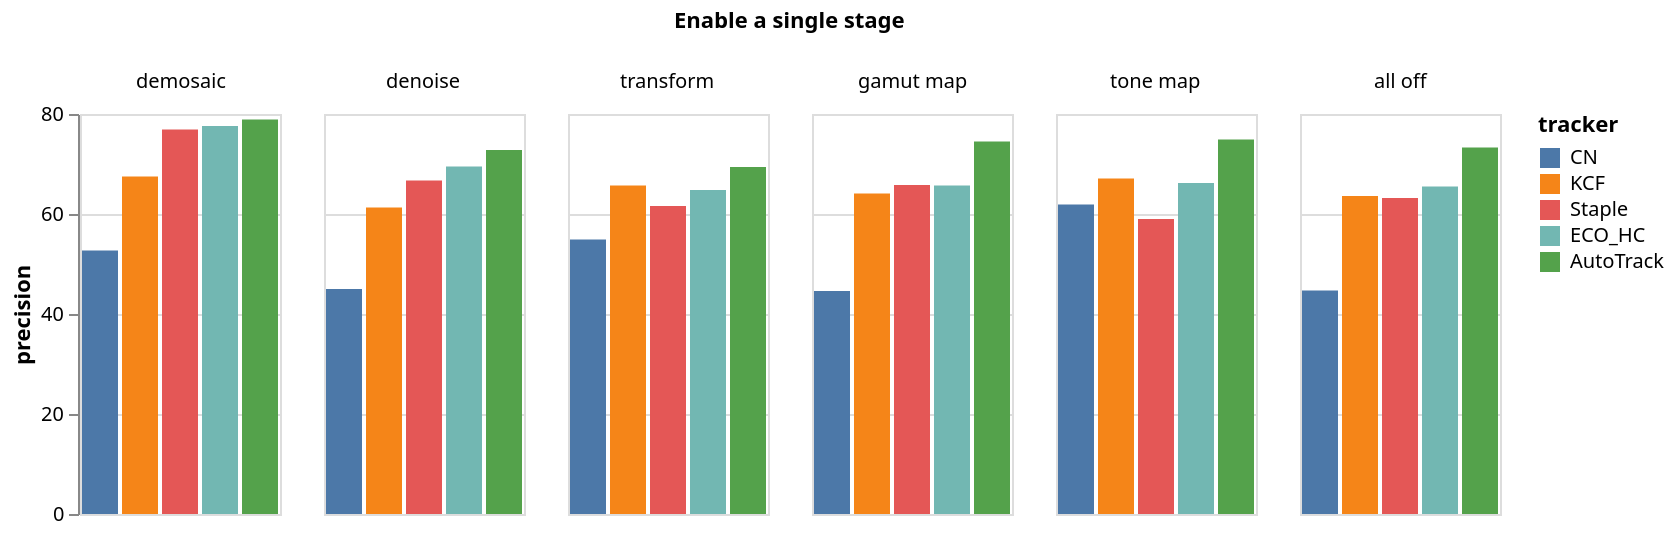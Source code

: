 {
  "$schema": "https://vega.github.io/schema/vega-lite/v5.json",
  "data": {
    "values": [
      {
        "stage": "all off",
        "tracker": "CN",
        "precision": 44.7,
        "AUC": 25.3
      },
      {
        "stage": "all off",
        "tracker": "KCF",
        "precision": 63.6,
        "AUC": 38.6
      },
      {
        "stage": "all off",
        "tracker": "Staple",
        "precision": 63.2,
        "AUC": 40.6
      },
      {
        "stage": "all off",
        "tracker": "ECO_HC",
        "precision": 65.5,
        "AUC": 45.7
      },
      {
        "stage": "all off",
        "tracker": "AutoTrack",
        "precision": 73.3,
        "AUC": 50.4
      },
      {
        "stage": "demosaic",
        "tracker": "CN",
        "precision": 52.7,
        "AUC": 32.1
      },
      {
        "stage": "demosaic",
        "tracker": "KCF",
        "precision": 67.5,
        "AUC": 41.0
      },
      {
        "stage": "demosaic",
        "tracker": "Staple",
        "precision": 76.9,
        "AUC": 54.9
      },
      {
        "stage": "demosaic",
        "tracker": "ECO_HC",
        "precision": 77.6,
        "AUC": 56.9
      },
      {
        "stage": "demosaic",
        "tracker": "AutoTrack",
        "precision": 78.9,
        "AUC": 56.2
      },
      {
        "stage": "denoise",
        "tracker": "CN",
        "precision": 45.0,
        "AUC": 25.4
      },
      {
        "stage": "denoise",
        "tracker": "KCF",
        "precision": 61.3,
        "AUC": 37.3
      },
      {
        "stage": "denoise",
        "tracker": "Staple",
        "precision": 66.7,
        "AUC": 42.0
      },
      {
        "stage": "denoise",
        "tracker": "ECO_HC",
        "precision": 69.5,
        "AUC": 48.3
      },
      {
        "stage": "denoise",
        "tracker": "AutoTrack",
        "precision": 72.8,
        "AUC": 49.9
      },
      {
        "stage": "transform",
        "tracker": "CN",
        "precision": 54.9,
        "AUC": 32.9
      },
      {
        "stage": "transform",
        "tracker": "KCF",
        "precision": 65.7,
        "AUC": 39.4
      },
      {
        "stage": "transform",
        "tracker": "Staple",
        "precision": 61.6,
        "AUC": 38.4
      },
      {
        "stage": "transform",
        "tracker": "ECO_HC",
        "precision": 64.8,
        "AUC": 43.7
      },
      {
        "stage": "transform",
        "tracker": "AutoTrack",
        "precision": 69.4,
        "AUC": 44.5
      },
      {
        "stage": "gamut map",
        "tracker": "CN",
        "precision": 44.6,
        "AUC": 26.0
      },
      {
        "stage": "gamut map",
        "tracker": "KCF",
        "precision": 64.1,
        "AUC": 38.3
      },
      {
        "stage": "gamut map",
        "tracker": "Staple",
        "precision": 65.8,
        "AUC": 41.0
      },
      {
        "stage": "gamut map",
        "tracker": "ECO_HC",
        "precision": 65.7,
        "AUC": 46.1
      },
      {
        "stage": "gamut map",
        "tracker": "AutoTrack",
        "precision": 74.5,
        "AUC": 49.9
      },
      {
        "stage": "tone map",
        "tracker": "CN",
        "precision": 61.9,
        "AUC": 39.4
      },
      {
        "stage": "tone map",
        "tracker": "KCF",
        "precision": 67.1,
        "AUC": 40.5
      },
      {
        "stage": "tone map",
        "tracker": "Staple",
        "precision": 59.0,
        "AUC": 38.9
      },
      {
        "stage": "tone map",
        "tracker": "ECO_HC",
        "precision": 66.2,
        "AUC": 45.8
      },
      {
        "stage": "tone map",
        "tracker": "AutoTrack",
        "precision": 74.9,
        "AUC": 48.3
      }
    ]
  },
  "mark": "bar",
  "encoding": {
    "x": {
      "field": "tracker",
      "type": "nominal",
      "sort": [
        "CN",
        "KCF",
        "Staple",
        "ECO_HC",
        "AutoTrack"
      ],
      "axis": null
    },
    "y": {
      "field": "precision",
      "type": "quantitative"
    },
    "color": {
      "field": "tracker",
      "sort": [
        "CN",
        "KCF",
        "Staple",
        "ECO_HC",
        "AutoTrack"
      ],
      "type": "nominal"
    },
    "column": {
      "field": "stage",
      "sort": [
        "original",
        "demosaic",
        "denoise",
        "transform",
        "gamut map",
        "tone map"
      ],
      "title": "Enable a single stage"
    }
  }
}